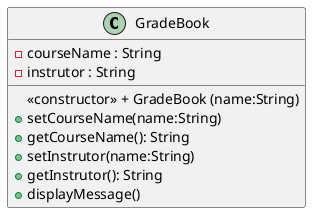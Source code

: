@startuml
class GradeBook {
  <<constructor>> + GradeBook (name:String)
  - courseName : String
  - instrutor : String
  + setCourseName(name:String)
  + getCourseName(): String
  + setInstrutor(name:String)
  + getInstrutor(): String
  + displayMessage()
}
@enduml